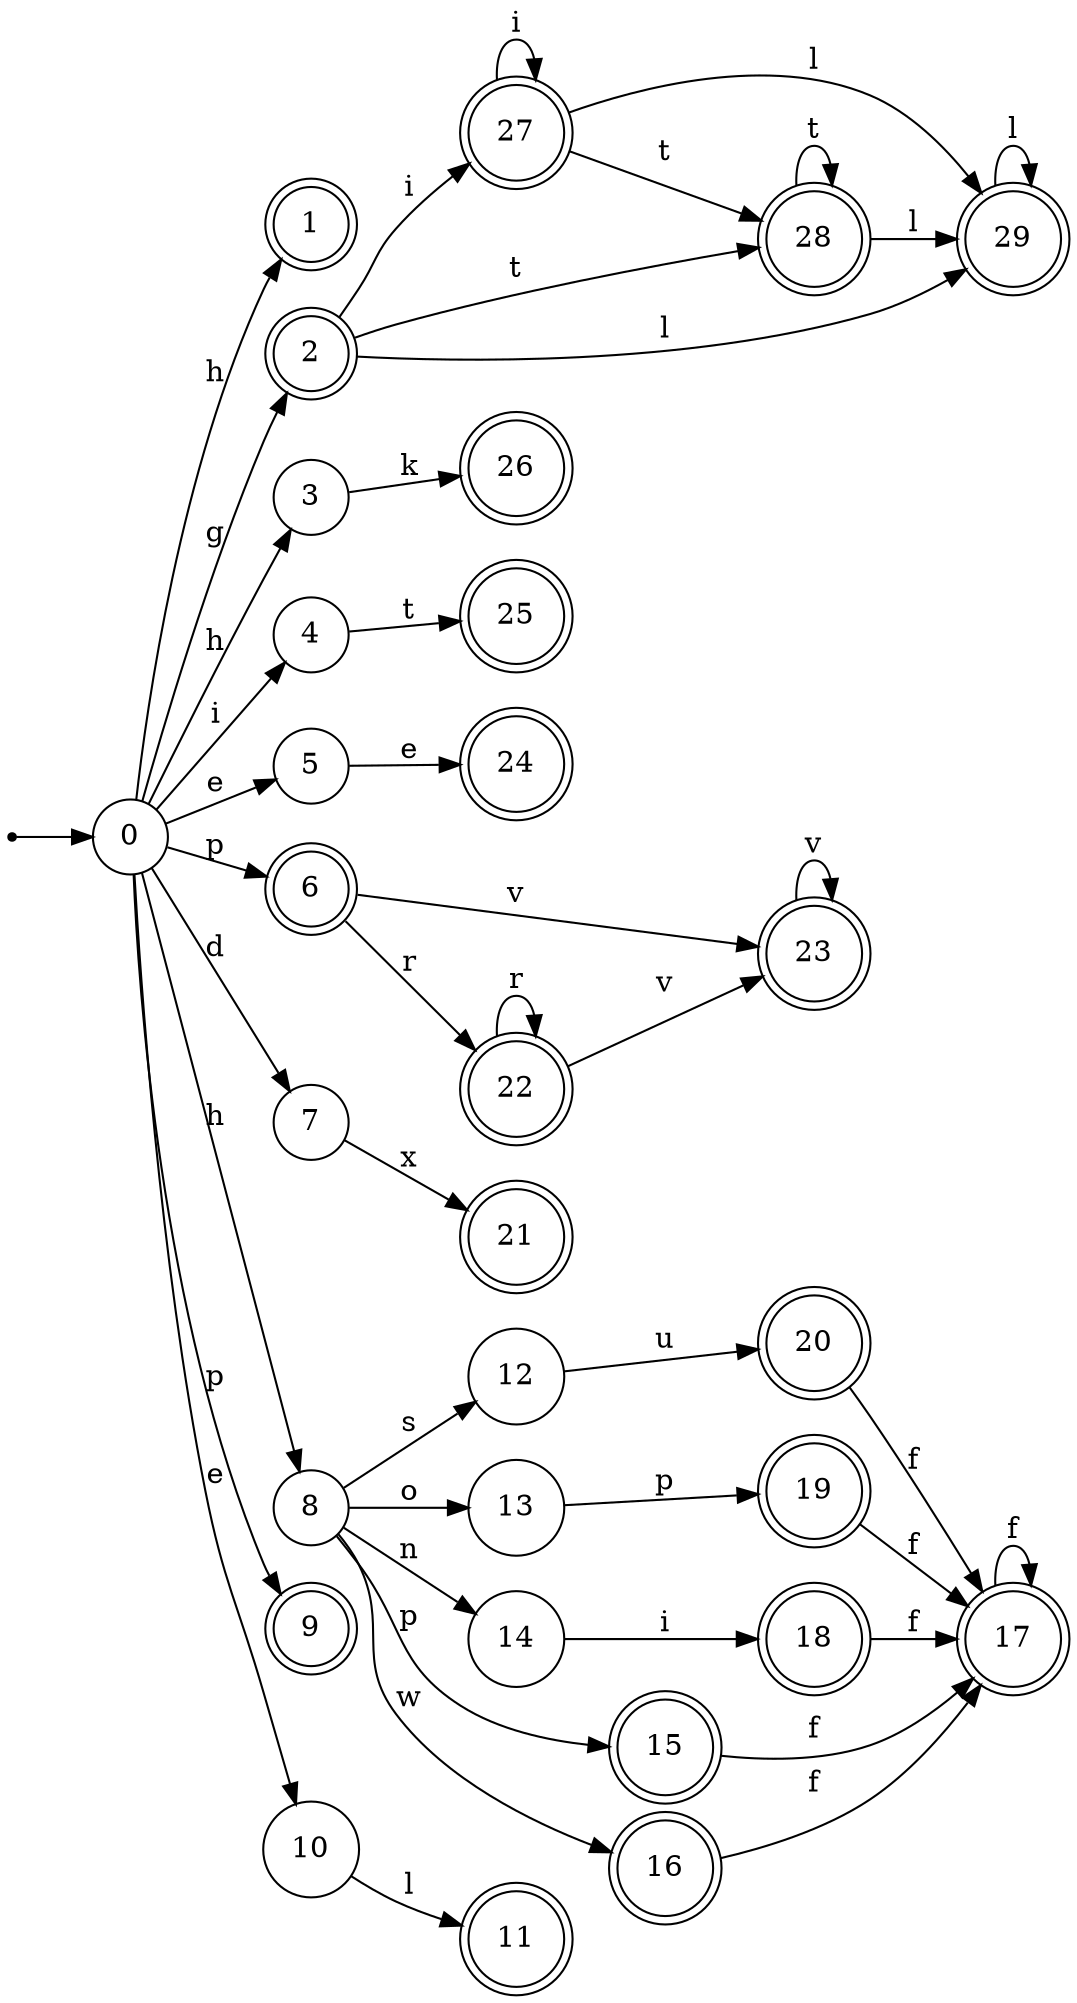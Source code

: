 digraph finite_state_machine {
rankdir=LR;
size="20,20";
node [shape = point]; "dummy0"
node [shape = circle]; "0";
"dummy0" -> "0";
node [shape = doublecircle]; "1";node [shape = doublecircle]; "2";node [shape = circle]; "3";
node [shape = circle]; "4";
node [shape = circle]; "5";
node [shape = doublecircle]; "6";node [shape = circle]; "7";
node [shape = circle]; "8";
node [shape = doublecircle]; "9";node [shape = circle]; "10";
node [shape = doublecircle]; "11";node [shape = circle]; "12";
node [shape = circle]; "13";
node [shape = circle]; "14";
node [shape = doublecircle]; "15";node [shape = doublecircle]; "16";node [shape = doublecircle]; "17";node [shape = doublecircle]; "18";node [shape = doublecircle]; "19";node [shape = doublecircle]; "20";node [shape = doublecircle]; "21";node [shape = doublecircle]; "22";node [shape = doublecircle]; "23";node [shape = doublecircle]; "24";node [shape = doublecircle]; "25";node [shape = doublecircle]; "26";node [shape = doublecircle]; "27";node [shape = doublecircle]; "28";node [shape = doublecircle]; "29";"0" -> "8" [label = "h"];
 "0" -> "1" [label = "h"];
 "0" -> "3" [label = "h"];
 "0" -> "2" [label = "g"];
 "0" -> "4" [label = "i"];
 "0" -> "10" [label = "e"];
 "0" -> "5" [label = "e"];
 "0" -> "9" [label = "p"];
 "0" -> "6" [label = "p"];
 "0" -> "7" [label = "d"];
 "10" -> "11" [label = "l"];
 "8" -> "12" [label = "s"];
 "8" -> "13" [label = "o"];
 "8" -> "14" [label = "n"];
 "8" -> "15" [label = "p"];
 "8" -> "16" [label = "w"];
 "16" -> "17" [label = "f"];
 "17" -> "17" [label = "f"];
 "15" -> "17" [label = "f"];
 "14" -> "18" [label = "i"];
 "18" -> "17" [label = "f"];
 "13" -> "19" [label = "p"];
 "19" -> "17" [label = "f"];
 "12" -> "20" [label = "u"];
 "20" -> "17" [label = "f"];
 "7" -> "21" [label = "x"];
 "6" -> "22" [label = "r"];
 "6" -> "23" [label = "v"];
 "23" -> "23" [label = "v"];
 "22" -> "22" [label = "r"];
 "22" -> "23" [label = "v"];
 "5" -> "24" [label = "e"];
 "4" -> "25" [label = "t"];
 "3" -> "26" [label = "k"];
 "2" -> "27" [label = "i"];
 "2" -> "28" [label = "t"];
 "2" -> "29" [label = "l"];
 "29" -> "29" [label = "l"];
 "28" -> "28" [label = "t"];
 "28" -> "29" [label = "l"];
 "27" -> "27" [label = "i"];
 "27" -> "28" [label = "t"];
 "27" -> "29" [label = "l"];
 }

